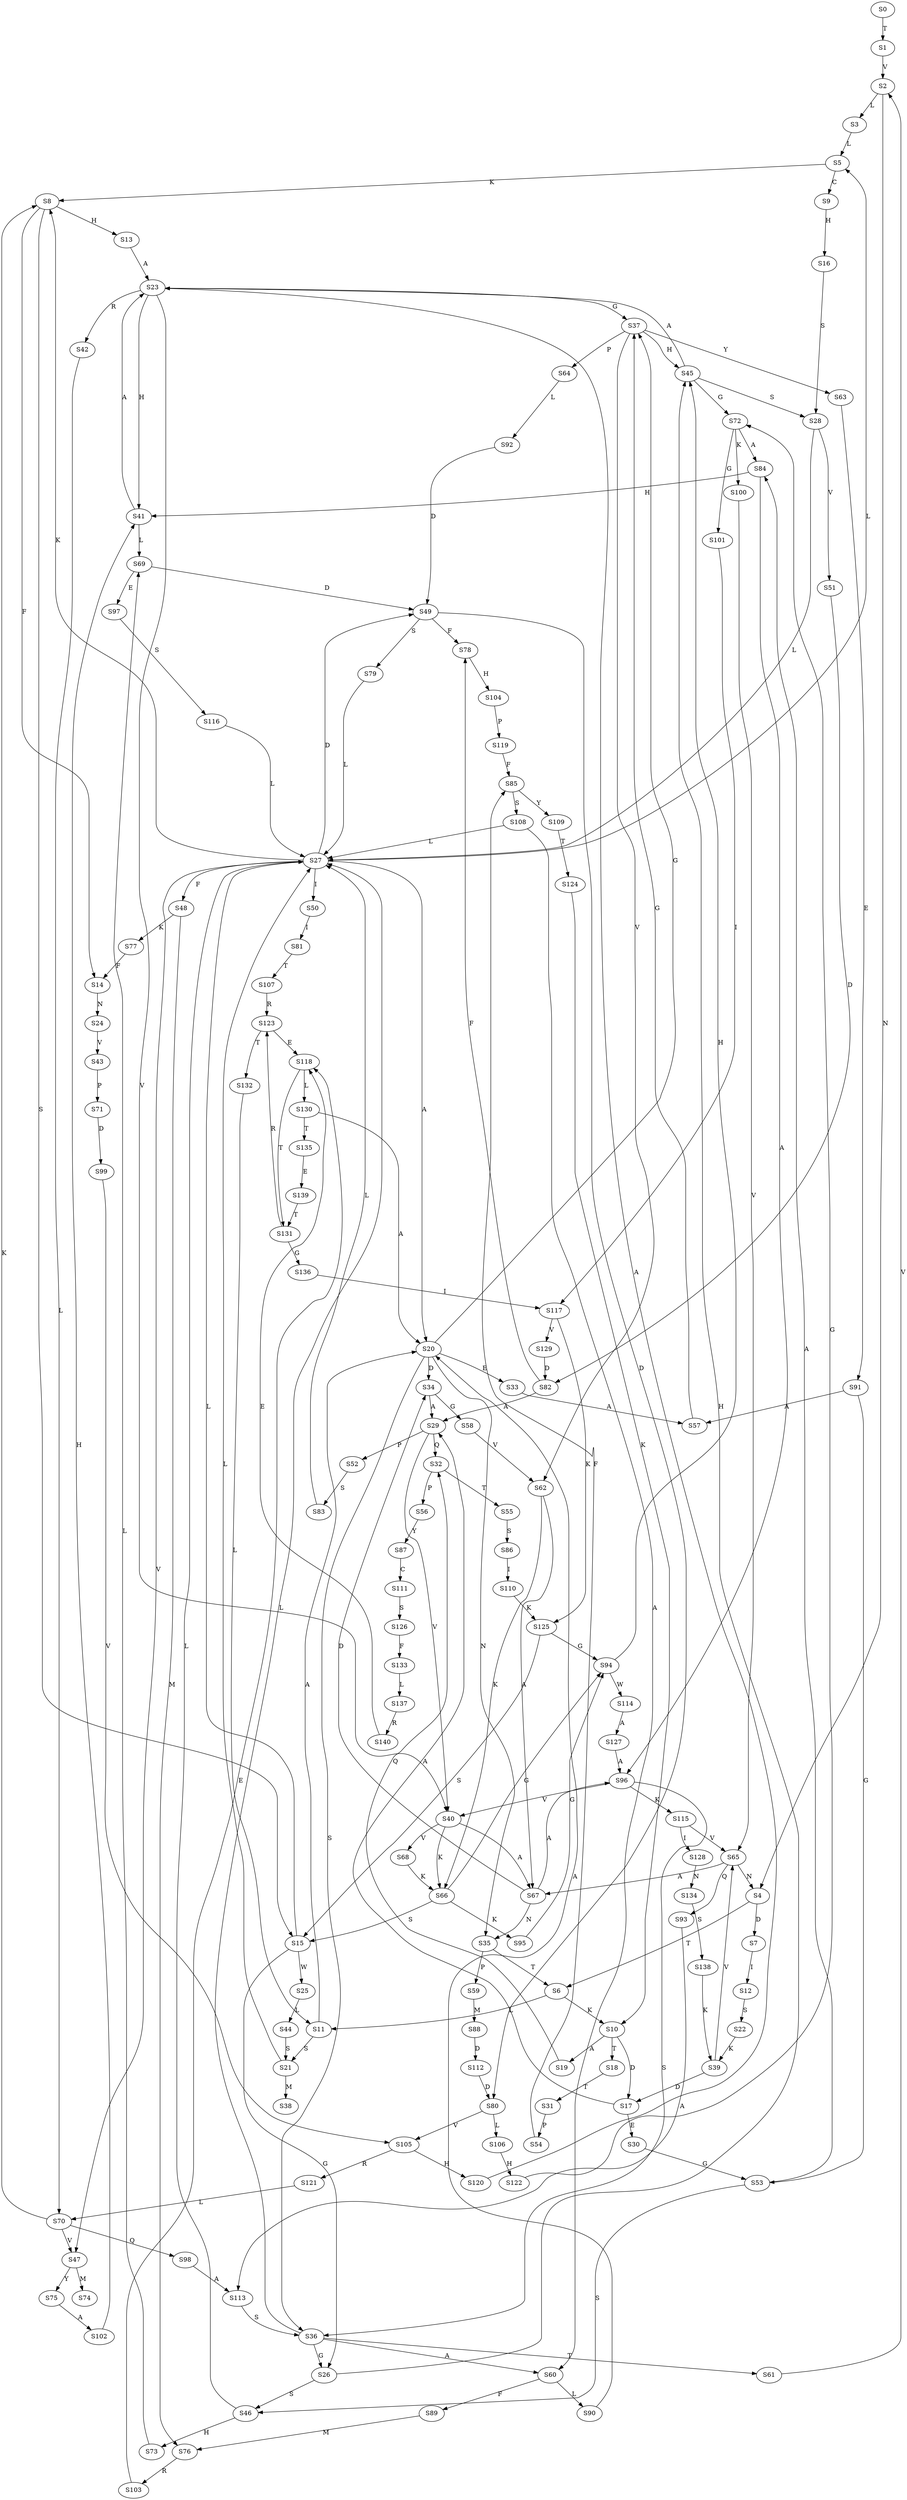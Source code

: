 strict digraph  {
	S0 -> S1 [ label = T ];
	S1 -> S2 [ label = V ];
	S2 -> S3 [ label = L ];
	S2 -> S4 [ label = N ];
	S3 -> S5 [ label = L ];
	S4 -> S6 [ label = T ];
	S4 -> S7 [ label = D ];
	S5 -> S8 [ label = K ];
	S5 -> S9 [ label = C ];
	S6 -> S10 [ label = K ];
	S6 -> S11 [ label = L ];
	S7 -> S12 [ label = I ];
	S8 -> S13 [ label = H ];
	S8 -> S14 [ label = F ];
	S8 -> S15 [ label = S ];
	S9 -> S16 [ label = H ];
	S10 -> S17 [ label = D ];
	S10 -> S18 [ label = T ];
	S10 -> S19 [ label = A ];
	S11 -> S20 [ label = A ];
	S11 -> S21 [ label = S ];
	S12 -> S22 [ label = S ];
	S13 -> S23 [ label = A ];
	S14 -> S24 [ label = N ];
	S15 -> S25 [ label = W ];
	S15 -> S26 [ label = G ];
	S15 -> S27 [ label = L ];
	S16 -> S28 [ label = S ];
	S17 -> S29 [ label = A ];
	S17 -> S30 [ label = E ];
	S18 -> S31 [ label = T ];
	S19 -> S32 [ label = Q ];
	S20 -> S33 [ label = E ];
	S20 -> S34 [ label = D ];
	S20 -> S35 [ label = N ];
	S20 -> S36 [ label = S ];
	S20 -> S37 [ label = G ];
	S21 -> S38 [ label = M ];
	S21 -> S27 [ label = L ];
	S22 -> S39 [ label = K ];
	S23 -> S37 [ label = G ];
	S23 -> S40 [ label = V ];
	S23 -> S41 [ label = H ];
	S23 -> S42 [ label = R ];
	S24 -> S43 [ label = V ];
	S25 -> S44 [ label = L ];
	S26 -> S45 [ label = H ];
	S26 -> S46 [ label = S ];
	S27 -> S47 [ label = V ];
	S27 -> S48 [ label = F ];
	S27 -> S49 [ label = D ];
	S27 -> S20 [ label = A ];
	S27 -> S5 [ label = L ];
	S27 -> S50 [ label = I ];
	S27 -> S8 [ label = K ];
	S28 -> S27 [ label = L ];
	S28 -> S51 [ label = V ];
	S29 -> S52 [ label = P ];
	S29 -> S40 [ label = V ];
	S29 -> S32 [ label = Q ];
	S30 -> S53 [ label = G ];
	S31 -> S54 [ label = P ];
	S32 -> S55 [ label = T ];
	S32 -> S56 [ label = P ];
	S33 -> S57 [ label = A ];
	S34 -> S29 [ label = A ];
	S34 -> S58 [ label = G ];
	S35 -> S6 [ label = T ];
	S35 -> S59 [ label = P ];
	S36 -> S26 [ label = G ];
	S36 -> S27 [ label = L ];
	S36 -> S60 [ label = A ];
	S36 -> S61 [ label = T ];
	S37 -> S62 [ label = V ];
	S37 -> S63 [ label = Y ];
	S37 -> S45 [ label = H ];
	S37 -> S64 [ label = P ];
	S39 -> S17 [ label = D ];
	S39 -> S65 [ label = V ];
	S40 -> S66 [ label = K ];
	S40 -> S67 [ label = A ];
	S40 -> S68 [ label = V ];
	S41 -> S23 [ label = A ];
	S41 -> S69 [ label = L ];
	S42 -> S70 [ label = L ];
	S43 -> S71 [ label = P ];
	S44 -> S21 [ label = S ];
	S45 -> S28 [ label = S ];
	S45 -> S72 [ label = G ];
	S45 -> S23 [ label = A ];
	S46 -> S27 [ label = L ];
	S46 -> S73 [ label = H ];
	S47 -> S74 [ label = M ];
	S47 -> S75 [ label = Y ];
	S48 -> S76 [ label = M ];
	S48 -> S77 [ label = K ];
	S49 -> S78 [ label = F ];
	S49 -> S79 [ label = S ];
	S49 -> S80 [ label = D ];
	S50 -> S81 [ label = I ];
	S51 -> S82 [ label = D ];
	S52 -> S83 [ label = S ];
	S53 -> S84 [ label = A ];
	S53 -> S46 [ label = S ];
	S54 -> S85 [ label = F ];
	S55 -> S86 [ label = S ];
	S56 -> S87 [ label = Y ];
	S57 -> S37 [ label = G ];
	S58 -> S62 [ label = V ];
	S59 -> S88 [ label = M ];
	S60 -> S89 [ label = F ];
	S60 -> S90 [ label = L ];
	S61 -> S2 [ label = V ];
	S62 -> S66 [ label = K ];
	S62 -> S67 [ label = A ];
	S63 -> S91 [ label = E ];
	S64 -> S92 [ label = L ];
	S65 -> S4 [ label = N ];
	S65 -> S93 [ label = Q ];
	S65 -> S67 [ label = A ];
	S66 -> S94 [ label = G ];
	S66 -> S95 [ label = K ];
	S66 -> S15 [ label = S ];
	S67 -> S35 [ label = N ];
	S67 -> S96 [ label = A ];
	S67 -> S34 [ label = D ];
	S68 -> S66 [ label = K ];
	S69 -> S49 [ label = D ];
	S69 -> S97 [ label = E ];
	S70 -> S8 [ label = K ];
	S70 -> S98 [ label = Q ];
	S70 -> S47 [ label = V ];
	S71 -> S99 [ label = D ];
	S72 -> S100 [ label = K ];
	S72 -> S101 [ label = G ];
	S72 -> S84 [ label = A ];
	S73 -> S69 [ label = L ];
	S75 -> S102 [ label = A ];
	S76 -> S103 [ label = R ];
	S77 -> S14 [ label = F ];
	S78 -> S104 [ label = H ];
	S79 -> S27 [ label = L ];
	S80 -> S105 [ label = V ];
	S80 -> S106 [ label = L ];
	S81 -> S107 [ label = T ];
	S82 -> S78 [ label = F ];
	S82 -> S29 [ label = A ];
	S83 -> S27 [ label = L ];
	S84 -> S41 [ label = H ];
	S84 -> S96 [ label = A ];
	S85 -> S108 [ label = S ];
	S85 -> S109 [ label = Y ];
	S86 -> S110 [ label = I ];
	S87 -> S111 [ label = C ];
	S88 -> S112 [ label = D ];
	S89 -> S76 [ label = M ];
	S90 -> S20 [ label = A ];
	S91 -> S53 [ label = G ];
	S91 -> S57 [ label = A ];
	S92 -> S49 [ label = D ];
	S93 -> S113 [ label = A ];
	S94 -> S114 [ label = W ];
	S94 -> S45 [ label = H ];
	S95 -> S94 [ label = G ];
	S96 -> S115 [ label = K ];
	S96 -> S36 [ label = S ];
	S96 -> S40 [ label = V ];
	S97 -> S116 [ label = S ];
	S98 -> S113 [ label = A ];
	S99 -> S105 [ label = V ];
	S100 -> S65 [ label = V ];
	S101 -> S117 [ label = I ];
	S102 -> S41 [ label = H ];
	S103 -> S118 [ label = E ];
	S104 -> S119 [ label = P ];
	S105 -> S120 [ label = H ];
	S105 -> S121 [ label = R ];
	S106 -> S122 [ label = H ];
	S107 -> S123 [ label = R ];
	S108 -> S27 [ label = L ];
	S108 -> S60 [ label = A ];
	S109 -> S124 [ label = T ];
	S110 -> S125 [ label = K ];
	S111 -> S126 [ label = S ];
	S112 -> S80 [ label = D ];
	S113 -> S36 [ label = S ];
	S114 -> S127 [ label = A ];
	S115 -> S65 [ label = V ];
	S115 -> S128 [ label = I ];
	S116 -> S27 [ label = L ];
	S117 -> S125 [ label = K ];
	S117 -> S129 [ label = V ];
	S118 -> S130 [ label = L ];
	S118 -> S131 [ label = T ];
	S119 -> S85 [ label = F ];
	S120 -> S23 [ label = A ];
	S121 -> S70 [ label = L ];
	S122 -> S72 [ label = G ];
	S123 -> S132 [ label = T ];
	S123 -> S118 [ label = E ];
	S124 -> S10 [ label = K ];
	S125 -> S94 [ label = G ];
	S125 -> S15 [ label = S ];
	S126 -> S133 [ label = F ];
	S127 -> S96 [ label = A ];
	S128 -> S134 [ label = N ];
	S129 -> S82 [ label = D ];
	S130 -> S20 [ label = A ];
	S130 -> S135 [ label = T ];
	S131 -> S123 [ label = R ];
	S131 -> S136 [ label = G ];
	S132 -> S11 [ label = L ];
	S133 -> S137 [ label = L ];
	S134 -> S138 [ label = S ];
	S135 -> S139 [ label = E ];
	S136 -> S117 [ label = I ];
	S137 -> S140 [ label = R ];
	S138 -> S39 [ label = K ];
	S139 -> S131 [ label = T ];
	S140 -> S118 [ label = E ];
}
